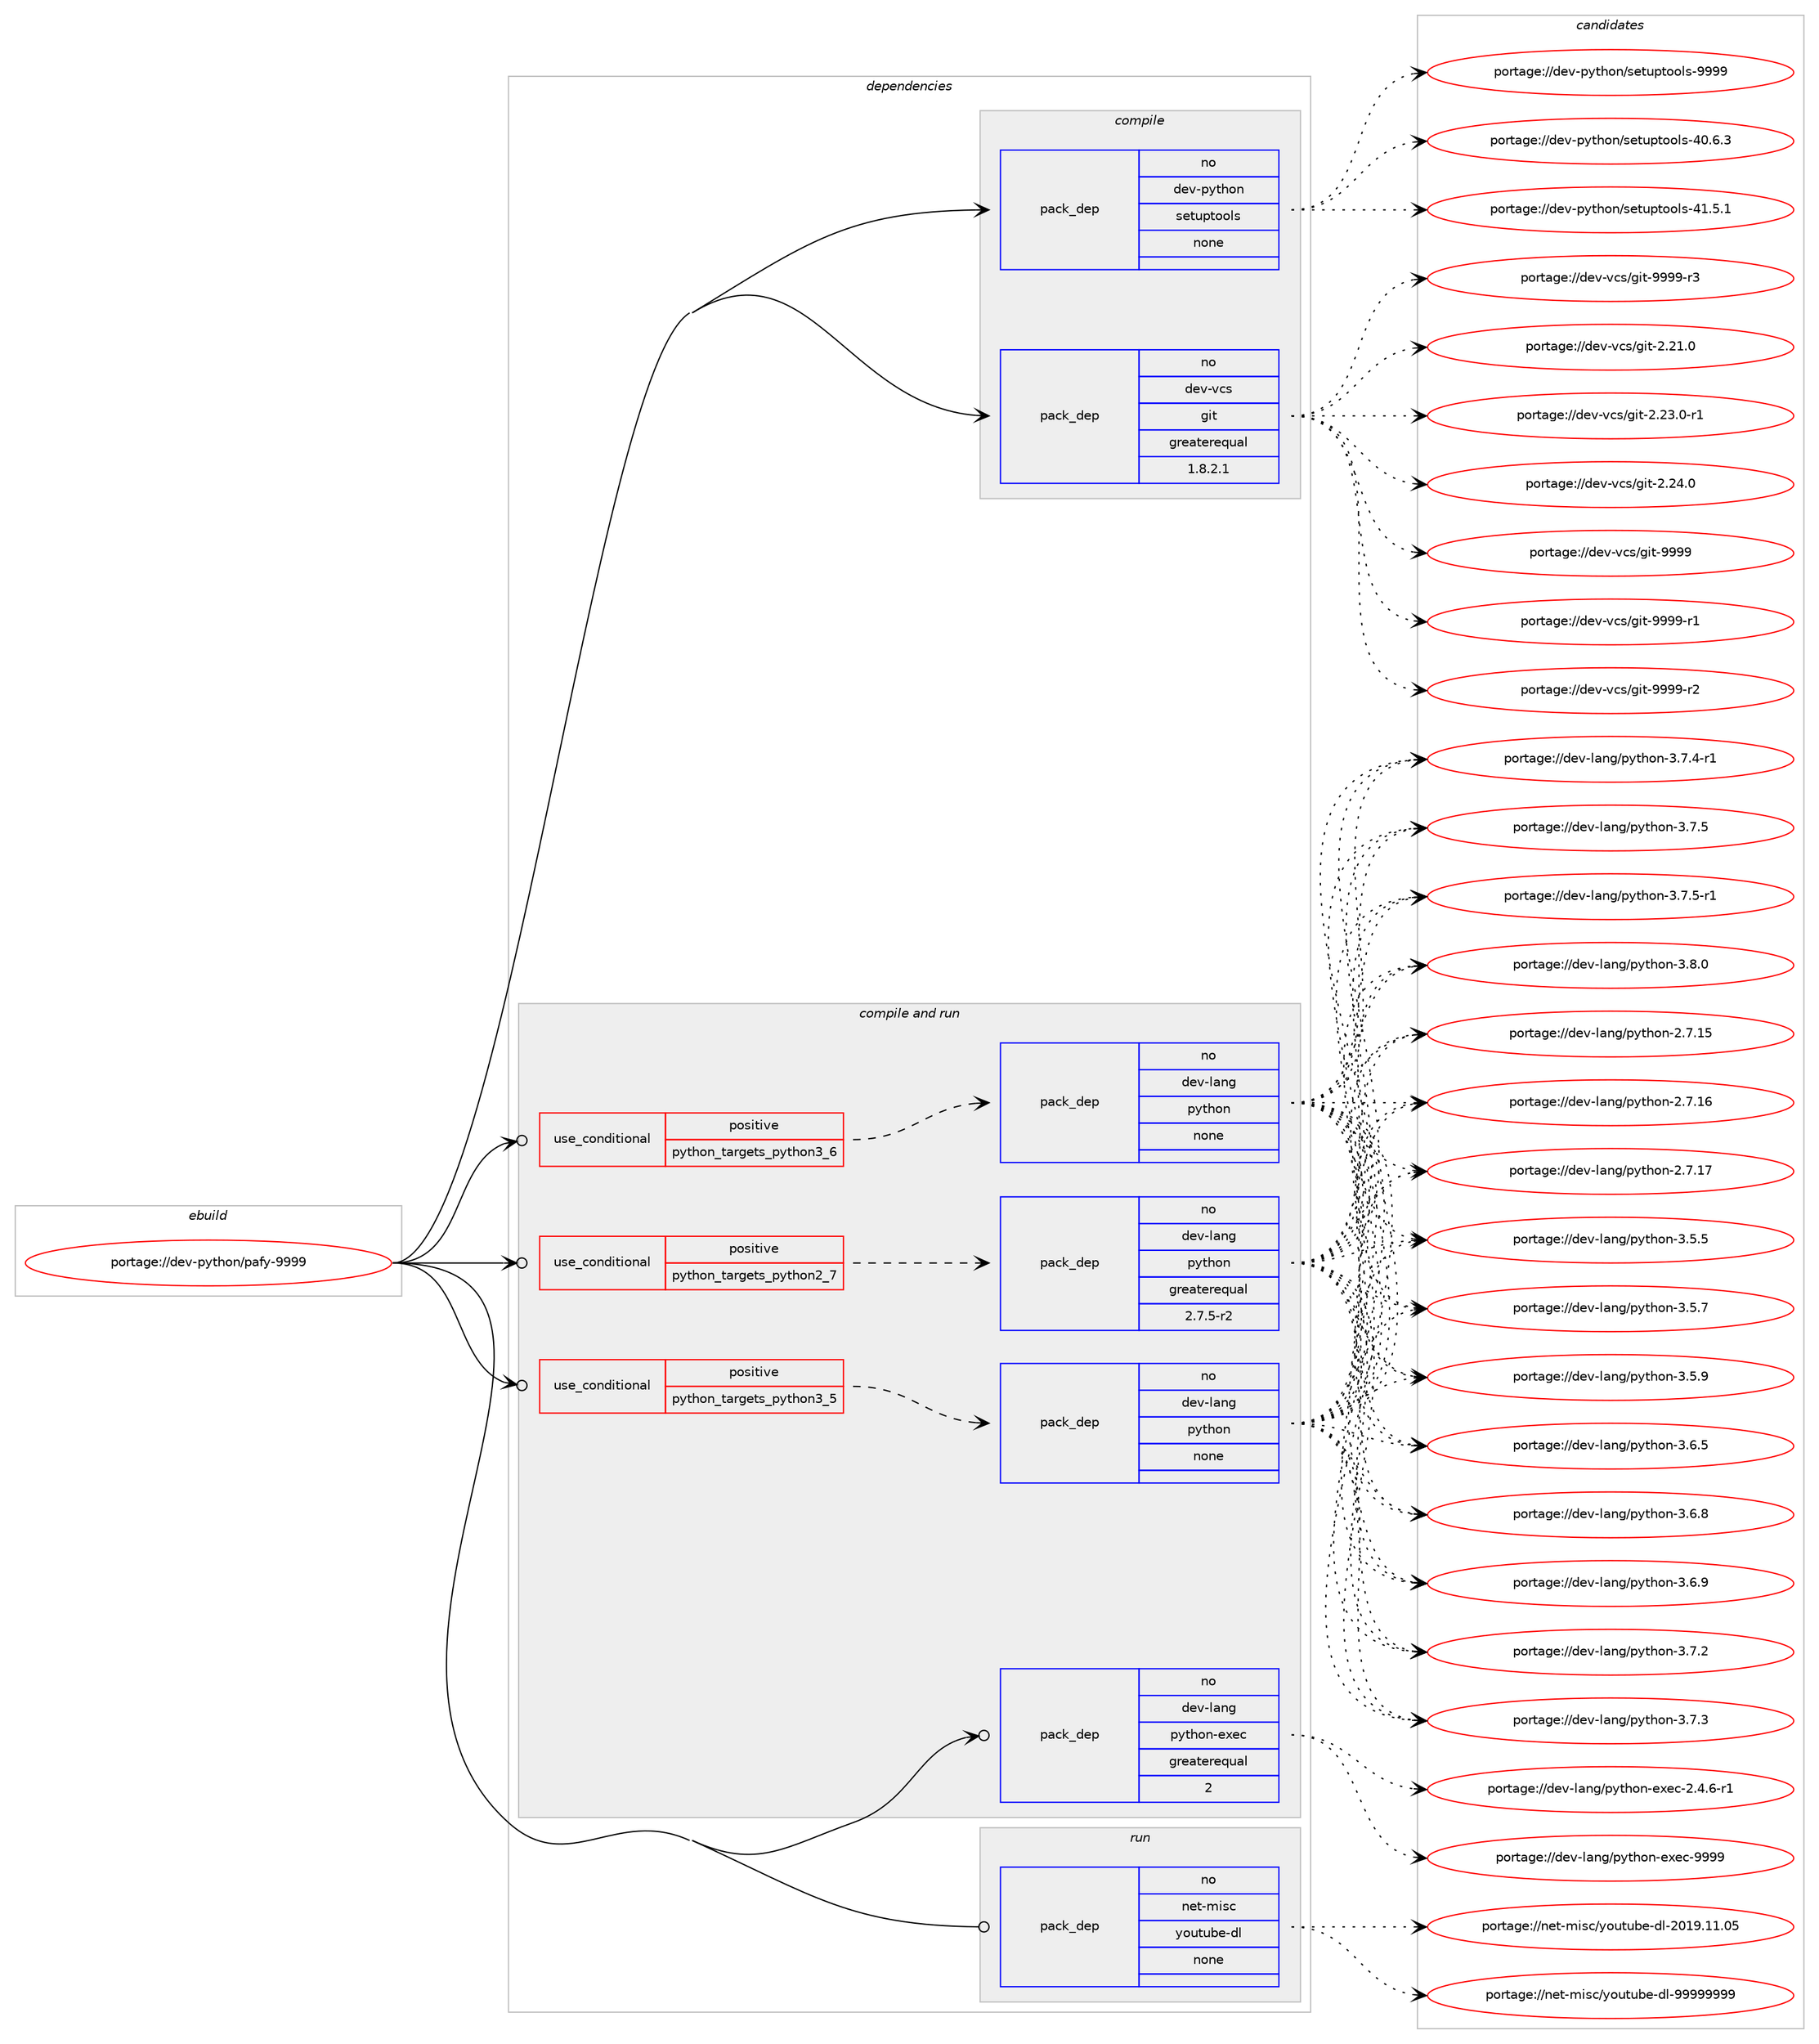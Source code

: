digraph prolog {

# *************
# Graph options
# *************

newrank=true;
concentrate=true;
compound=true;
graph [rankdir=LR,fontname=Helvetica,fontsize=10,ranksep=1.5];#, ranksep=2.5, nodesep=0.2];
edge  [arrowhead=vee];
node  [fontname=Helvetica,fontsize=10];

# **********
# The ebuild
# **********

subgraph cluster_leftcol {
color=gray;
rank=same;
label=<<i>ebuild</i>>;
id [label="portage://dev-python/pafy-9999", color=red, width=4, href="../dev-python/pafy-9999.svg"];
}

# ****************
# The dependencies
# ****************

subgraph cluster_midcol {
color=gray;
label=<<i>dependencies</i>>;
subgraph cluster_compile {
fillcolor="#eeeeee";
style=filled;
label=<<i>compile</i>>;
subgraph pack118473 {
dependency155071 [label=<<TABLE BORDER="0" CELLBORDER="1" CELLSPACING="0" CELLPADDING="4" WIDTH="220"><TR><TD ROWSPAN="6" CELLPADDING="30">pack_dep</TD></TR><TR><TD WIDTH="110">no</TD></TR><TR><TD>dev-python</TD></TR><TR><TD>setuptools</TD></TR><TR><TD>none</TD></TR><TR><TD></TD></TR></TABLE>>, shape=none, color=blue];
}
id:e -> dependency155071:w [weight=20,style="solid",arrowhead="vee"];
subgraph pack118474 {
dependency155072 [label=<<TABLE BORDER="0" CELLBORDER="1" CELLSPACING="0" CELLPADDING="4" WIDTH="220"><TR><TD ROWSPAN="6" CELLPADDING="30">pack_dep</TD></TR><TR><TD WIDTH="110">no</TD></TR><TR><TD>dev-vcs</TD></TR><TR><TD>git</TD></TR><TR><TD>greaterequal</TD></TR><TR><TD>1.8.2.1</TD></TR></TABLE>>, shape=none, color=blue];
}
id:e -> dependency155072:w [weight=20,style="solid",arrowhead="vee"];
}
subgraph cluster_compileandrun {
fillcolor="#eeeeee";
style=filled;
label=<<i>compile and run</i>>;
subgraph cond33265 {
dependency155073 [label=<<TABLE BORDER="0" CELLBORDER="1" CELLSPACING="0" CELLPADDING="4"><TR><TD ROWSPAN="3" CELLPADDING="10">use_conditional</TD></TR><TR><TD>positive</TD></TR><TR><TD>python_targets_python2_7</TD></TR></TABLE>>, shape=none, color=red];
subgraph pack118475 {
dependency155074 [label=<<TABLE BORDER="0" CELLBORDER="1" CELLSPACING="0" CELLPADDING="4" WIDTH="220"><TR><TD ROWSPAN="6" CELLPADDING="30">pack_dep</TD></TR><TR><TD WIDTH="110">no</TD></TR><TR><TD>dev-lang</TD></TR><TR><TD>python</TD></TR><TR><TD>greaterequal</TD></TR><TR><TD>2.7.5-r2</TD></TR></TABLE>>, shape=none, color=blue];
}
dependency155073:e -> dependency155074:w [weight=20,style="dashed",arrowhead="vee"];
}
id:e -> dependency155073:w [weight=20,style="solid",arrowhead="odotvee"];
subgraph cond33266 {
dependency155075 [label=<<TABLE BORDER="0" CELLBORDER="1" CELLSPACING="0" CELLPADDING="4"><TR><TD ROWSPAN="3" CELLPADDING="10">use_conditional</TD></TR><TR><TD>positive</TD></TR><TR><TD>python_targets_python3_5</TD></TR></TABLE>>, shape=none, color=red];
subgraph pack118476 {
dependency155076 [label=<<TABLE BORDER="0" CELLBORDER="1" CELLSPACING="0" CELLPADDING="4" WIDTH="220"><TR><TD ROWSPAN="6" CELLPADDING="30">pack_dep</TD></TR><TR><TD WIDTH="110">no</TD></TR><TR><TD>dev-lang</TD></TR><TR><TD>python</TD></TR><TR><TD>none</TD></TR><TR><TD></TD></TR></TABLE>>, shape=none, color=blue];
}
dependency155075:e -> dependency155076:w [weight=20,style="dashed",arrowhead="vee"];
}
id:e -> dependency155075:w [weight=20,style="solid",arrowhead="odotvee"];
subgraph cond33267 {
dependency155077 [label=<<TABLE BORDER="0" CELLBORDER="1" CELLSPACING="0" CELLPADDING="4"><TR><TD ROWSPAN="3" CELLPADDING="10">use_conditional</TD></TR><TR><TD>positive</TD></TR><TR><TD>python_targets_python3_6</TD></TR></TABLE>>, shape=none, color=red];
subgraph pack118477 {
dependency155078 [label=<<TABLE BORDER="0" CELLBORDER="1" CELLSPACING="0" CELLPADDING="4" WIDTH="220"><TR><TD ROWSPAN="6" CELLPADDING="30">pack_dep</TD></TR><TR><TD WIDTH="110">no</TD></TR><TR><TD>dev-lang</TD></TR><TR><TD>python</TD></TR><TR><TD>none</TD></TR><TR><TD></TD></TR></TABLE>>, shape=none, color=blue];
}
dependency155077:e -> dependency155078:w [weight=20,style="dashed",arrowhead="vee"];
}
id:e -> dependency155077:w [weight=20,style="solid",arrowhead="odotvee"];
subgraph pack118478 {
dependency155079 [label=<<TABLE BORDER="0" CELLBORDER="1" CELLSPACING="0" CELLPADDING="4" WIDTH="220"><TR><TD ROWSPAN="6" CELLPADDING="30">pack_dep</TD></TR><TR><TD WIDTH="110">no</TD></TR><TR><TD>dev-lang</TD></TR><TR><TD>python-exec</TD></TR><TR><TD>greaterequal</TD></TR><TR><TD>2</TD></TR></TABLE>>, shape=none, color=blue];
}
id:e -> dependency155079:w [weight=20,style="solid",arrowhead="odotvee"];
}
subgraph cluster_run {
fillcolor="#eeeeee";
style=filled;
label=<<i>run</i>>;
subgraph pack118479 {
dependency155080 [label=<<TABLE BORDER="0" CELLBORDER="1" CELLSPACING="0" CELLPADDING="4" WIDTH="220"><TR><TD ROWSPAN="6" CELLPADDING="30">pack_dep</TD></TR><TR><TD WIDTH="110">no</TD></TR><TR><TD>net-misc</TD></TR><TR><TD>youtube-dl</TD></TR><TR><TD>none</TD></TR><TR><TD></TD></TR></TABLE>>, shape=none, color=blue];
}
id:e -> dependency155080:w [weight=20,style="solid",arrowhead="odot"];
}
}

# **************
# The candidates
# **************

subgraph cluster_choices {
rank=same;
color=gray;
label=<<i>candidates</i>>;

subgraph choice118473 {
color=black;
nodesep=1;
choiceportage100101118451121211161041111104711510111611711211611111110811545524846544651 [label="portage://dev-python/setuptools-40.6.3", color=red, width=4,href="../dev-python/setuptools-40.6.3.svg"];
choiceportage100101118451121211161041111104711510111611711211611111110811545524946534649 [label="portage://dev-python/setuptools-41.5.1", color=red, width=4,href="../dev-python/setuptools-41.5.1.svg"];
choiceportage10010111845112121116104111110471151011161171121161111111081154557575757 [label="portage://dev-python/setuptools-9999", color=red, width=4,href="../dev-python/setuptools-9999.svg"];
dependency155071:e -> choiceportage100101118451121211161041111104711510111611711211611111110811545524846544651:w [style=dotted,weight="100"];
dependency155071:e -> choiceportage100101118451121211161041111104711510111611711211611111110811545524946534649:w [style=dotted,weight="100"];
dependency155071:e -> choiceportage10010111845112121116104111110471151011161171121161111111081154557575757:w [style=dotted,weight="100"];
}
subgraph choice118474 {
color=black;
nodesep=1;
choiceportage10010111845118991154710310511645504650494648 [label="portage://dev-vcs/git-2.21.0", color=red, width=4,href="../dev-vcs/git-2.21.0.svg"];
choiceportage100101118451189911547103105116455046505146484511449 [label="portage://dev-vcs/git-2.23.0-r1", color=red, width=4,href="../dev-vcs/git-2.23.0-r1.svg"];
choiceportage10010111845118991154710310511645504650524648 [label="portage://dev-vcs/git-2.24.0", color=red, width=4,href="../dev-vcs/git-2.24.0.svg"];
choiceportage1001011184511899115471031051164557575757 [label="portage://dev-vcs/git-9999", color=red, width=4,href="../dev-vcs/git-9999.svg"];
choiceportage10010111845118991154710310511645575757574511449 [label="portage://dev-vcs/git-9999-r1", color=red, width=4,href="../dev-vcs/git-9999-r1.svg"];
choiceportage10010111845118991154710310511645575757574511450 [label="portage://dev-vcs/git-9999-r2", color=red, width=4,href="../dev-vcs/git-9999-r2.svg"];
choiceportage10010111845118991154710310511645575757574511451 [label="portage://dev-vcs/git-9999-r3", color=red, width=4,href="../dev-vcs/git-9999-r3.svg"];
dependency155072:e -> choiceportage10010111845118991154710310511645504650494648:w [style=dotted,weight="100"];
dependency155072:e -> choiceportage100101118451189911547103105116455046505146484511449:w [style=dotted,weight="100"];
dependency155072:e -> choiceportage10010111845118991154710310511645504650524648:w [style=dotted,weight="100"];
dependency155072:e -> choiceportage1001011184511899115471031051164557575757:w [style=dotted,weight="100"];
dependency155072:e -> choiceportage10010111845118991154710310511645575757574511449:w [style=dotted,weight="100"];
dependency155072:e -> choiceportage10010111845118991154710310511645575757574511450:w [style=dotted,weight="100"];
dependency155072:e -> choiceportage10010111845118991154710310511645575757574511451:w [style=dotted,weight="100"];
}
subgraph choice118475 {
color=black;
nodesep=1;
choiceportage10010111845108971101034711212111610411111045504655464953 [label="portage://dev-lang/python-2.7.15", color=red, width=4,href="../dev-lang/python-2.7.15.svg"];
choiceportage10010111845108971101034711212111610411111045504655464954 [label="portage://dev-lang/python-2.7.16", color=red, width=4,href="../dev-lang/python-2.7.16.svg"];
choiceportage10010111845108971101034711212111610411111045504655464955 [label="portage://dev-lang/python-2.7.17", color=red, width=4,href="../dev-lang/python-2.7.17.svg"];
choiceportage100101118451089711010347112121116104111110455146534653 [label="portage://dev-lang/python-3.5.5", color=red, width=4,href="../dev-lang/python-3.5.5.svg"];
choiceportage100101118451089711010347112121116104111110455146534655 [label="portage://dev-lang/python-3.5.7", color=red, width=4,href="../dev-lang/python-3.5.7.svg"];
choiceportage100101118451089711010347112121116104111110455146534657 [label="portage://dev-lang/python-3.5.9", color=red, width=4,href="../dev-lang/python-3.5.9.svg"];
choiceportage100101118451089711010347112121116104111110455146544653 [label="portage://dev-lang/python-3.6.5", color=red, width=4,href="../dev-lang/python-3.6.5.svg"];
choiceportage100101118451089711010347112121116104111110455146544656 [label="portage://dev-lang/python-3.6.8", color=red, width=4,href="../dev-lang/python-3.6.8.svg"];
choiceportage100101118451089711010347112121116104111110455146544657 [label="portage://dev-lang/python-3.6.9", color=red, width=4,href="../dev-lang/python-3.6.9.svg"];
choiceportage100101118451089711010347112121116104111110455146554650 [label="portage://dev-lang/python-3.7.2", color=red, width=4,href="../dev-lang/python-3.7.2.svg"];
choiceportage100101118451089711010347112121116104111110455146554651 [label="portage://dev-lang/python-3.7.3", color=red, width=4,href="../dev-lang/python-3.7.3.svg"];
choiceportage1001011184510897110103471121211161041111104551465546524511449 [label="portage://dev-lang/python-3.7.4-r1", color=red, width=4,href="../dev-lang/python-3.7.4-r1.svg"];
choiceportage100101118451089711010347112121116104111110455146554653 [label="portage://dev-lang/python-3.7.5", color=red, width=4,href="../dev-lang/python-3.7.5.svg"];
choiceportage1001011184510897110103471121211161041111104551465546534511449 [label="portage://dev-lang/python-3.7.5-r1", color=red, width=4,href="../dev-lang/python-3.7.5-r1.svg"];
choiceportage100101118451089711010347112121116104111110455146564648 [label="portage://dev-lang/python-3.8.0", color=red, width=4,href="../dev-lang/python-3.8.0.svg"];
dependency155074:e -> choiceportage10010111845108971101034711212111610411111045504655464953:w [style=dotted,weight="100"];
dependency155074:e -> choiceportage10010111845108971101034711212111610411111045504655464954:w [style=dotted,weight="100"];
dependency155074:e -> choiceportage10010111845108971101034711212111610411111045504655464955:w [style=dotted,weight="100"];
dependency155074:e -> choiceportage100101118451089711010347112121116104111110455146534653:w [style=dotted,weight="100"];
dependency155074:e -> choiceportage100101118451089711010347112121116104111110455146534655:w [style=dotted,weight="100"];
dependency155074:e -> choiceportage100101118451089711010347112121116104111110455146534657:w [style=dotted,weight="100"];
dependency155074:e -> choiceportage100101118451089711010347112121116104111110455146544653:w [style=dotted,weight="100"];
dependency155074:e -> choiceportage100101118451089711010347112121116104111110455146544656:w [style=dotted,weight="100"];
dependency155074:e -> choiceportage100101118451089711010347112121116104111110455146544657:w [style=dotted,weight="100"];
dependency155074:e -> choiceportage100101118451089711010347112121116104111110455146554650:w [style=dotted,weight="100"];
dependency155074:e -> choiceportage100101118451089711010347112121116104111110455146554651:w [style=dotted,weight="100"];
dependency155074:e -> choiceportage1001011184510897110103471121211161041111104551465546524511449:w [style=dotted,weight="100"];
dependency155074:e -> choiceportage100101118451089711010347112121116104111110455146554653:w [style=dotted,weight="100"];
dependency155074:e -> choiceportage1001011184510897110103471121211161041111104551465546534511449:w [style=dotted,weight="100"];
dependency155074:e -> choiceportage100101118451089711010347112121116104111110455146564648:w [style=dotted,weight="100"];
}
subgraph choice118476 {
color=black;
nodesep=1;
choiceportage10010111845108971101034711212111610411111045504655464953 [label="portage://dev-lang/python-2.7.15", color=red, width=4,href="../dev-lang/python-2.7.15.svg"];
choiceportage10010111845108971101034711212111610411111045504655464954 [label="portage://dev-lang/python-2.7.16", color=red, width=4,href="../dev-lang/python-2.7.16.svg"];
choiceportage10010111845108971101034711212111610411111045504655464955 [label="portage://dev-lang/python-2.7.17", color=red, width=4,href="../dev-lang/python-2.7.17.svg"];
choiceportage100101118451089711010347112121116104111110455146534653 [label="portage://dev-lang/python-3.5.5", color=red, width=4,href="../dev-lang/python-3.5.5.svg"];
choiceportage100101118451089711010347112121116104111110455146534655 [label="portage://dev-lang/python-3.5.7", color=red, width=4,href="../dev-lang/python-3.5.7.svg"];
choiceportage100101118451089711010347112121116104111110455146534657 [label="portage://dev-lang/python-3.5.9", color=red, width=4,href="../dev-lang/python-3.5.9.svg"];
choiceportage100101118451089711010347112121116104111110455146544653 [label="portage://dev-lang/python-3.6.5", color=red, width=4,href="../dev-lang/python-3.6.5.svg"];
choiceportage100101118451089711010347112121116104111110455146544656 [label="portage://dev-lang/python-3.6.8", color=red, width=4,href="../dev-lang/python-3.6.8.svg"];
choiceportage100101118451089711010347112121116104111110455146544657 [label="portage://dev-lang/python-3.6.9", color=red, width=4,href="../dev-lang/python-3.6.9.svg"];
choiceportage100101118451089711010347112121116104111110455146554650 [label="portage://dev-lang/python-3.7.2", color=red, width=4,href="../dev-lang/python-3.7.2.svg"];
choiceportage100101118451089711010347112121116104111110455146554651 [label="portage://dev-lang/python-3.7.3", color=red, width=4,href="../dev-lang/python-3.7.3.svg"];
choiceportage1001011184510897110103471121211161041111104551465546524511449 [label="portage://dev-lang/python-3.7.4-r1", color=red, width=4,href="../dev-lang/python-3.7.4-r1.svg"];
choiceportage100101118451089711010347112121116104111110455146554653 [label="portage://dev-lang/python-3.7.5", color=red, width=4,href="../dev-lang/python-3.7.5.svg"];
choiceportage1001011184510897110103471121211161041111104551465546534511449 [label="portage://dev-lang/python-3.7.5-r1", color=red, width=4,href="../dev-lang/python-3.7.5-r1.svg"];
choiceportage100101118451089711010347112121116104111110455146564648 [label="portage://dev-lang/python-3.8.0", color=red, width=4,href="../dev-lang/python-3.8.0.svg"];
dependency155076:e -> choiceportage10010111845108971101034711212111610411111045504655464953:w [style=dotted,weight="100"];
dependency155076:e -> choiceportage10010111845108971101034711212111610411111045504655464954:w [style=dotted,weight="100"];
dependency155076:e -> choiceportage10010111845108971101034711212111610411111045504655464955:w [style=dotted,weight="100"];
dependency155076:e -> choiceportage100101118451089711010347112121116104111110455146534653:w [style=dotted,weight="100"];
dependency155076:e -> choiceportage100101118451089711010347112121116104111110455146534655:w [style=dotted,weight="100"];
dependency155076:e -> choiceportage100101118451089711010347112121116104111110455146534657:w [style=dotted,weight="100"];
dependency155076:e -> choiceportage100101118451089711010347112121116104111110455146544653:w [style=dotted,weight="100"];
dependency155076:e -> choiceportage100101118451089711010347112121116104111110455146544656:w [style=dotted,weight="100"];
dependency155076:e -> choiceportage100101118451089711010347112121116104111110455146544657:w [style=dotted,weight="100"];
dependency155076:e -> choiceportage100101118451089711010347112121116104111110455146554650:w [style=dotted,weight="100"];
dependency155076:e -> choiceportage100101118451089711010347112121116104111110455146554651:w [style=dotted,weight="100"];
dependency155076:e -> choiceportage1001011184510897110103471121211161041111104551465546524511449:w [style=dotted,weight="100"];
dependency155076:e -> choiceportage100101118451089711010347112121116104111110455146554653:w [style=dotted,weight="100"];
dependency155076:e -> choiceportage1001011184510897110103471121211161041111104551465546534511449:w [style=dotted,weight="100"];
dependency155076:e -> choiceportage100101118451089711010347112121116104111110455146564648:w [style=dotted,weight="100"];
}
subgraph choice118477 {
color=black;
nodesep=1;
choiceportage10010111845108971101034711212111610411111045504655464953 [label="portage://dev-lang/python-2.7.15", color=red, width=4,href="../dev-lang/python-2.7.15.svg"];
choiceportage10010111845108971101034711212111610411111045504655464954 [label="portage://dev-lang/python-2.7.16", color=red, width=4,href="../dev-lang/python-2.7.16.svg"];
choiceportage10010111845108971101034711212111610411111045504655464955 [label="portage://dev-lang/python-2.7.17", color=red, width=4,href="../dev-lang/python-2.7.17.svg"];
choiceportage100101118451089711010347112121116104111110455146534653 [label="portage://dev-lang/python-3.5.5", color=red, width=4,href="../dev-lang/python-3.5.5.svg"];
choiceportage100101118451089711010347112121116104111110455146534655 [label="portage://dev-lang/python-3.5.7", color=red, width=4,href="../dev-lang/python-3.5.7.svg"];
choiceportage100101118451089711010347112121116104111110455146534657 [label="portage://dev-lang/python-3.5.9", color=red, width=4,href="../dev-lang/python-3.5.9.svg"];
choiceportage100101118451089711010347112121116104111110455146544653 [label="portage://dev-lang/python-3.6.5", color=red, width=4,href="../dev-lang/python-3.6.5.svg"];
choiceportage100101118451089711010347112121116104111110455146544656 [label="portage://dev-lang/python-3.6.8", color=red, width=4,href="../dev-lang/python-3.6.8.svg"];
choiceportage100101118451089711010347112121116104111110455146544657 [label="portage://dev-lang/python-3.6.9", color=red, width=4,href="../dev-lang/python-3.6.9.svg"];
choiceportage100101118451089711010347112121116104111110455146554650 [label="portage://dev-lang/python-3.7.2", color=red, width=4,href="../dev-lang/python-3.7.2.svg"];
choiceportage100101118451089711010347112121116104111110455146554651 [label="portage://dev-lang/python-3.7.3", color=red, width=4,href="../dev-lang/python-3.7.3.svg"];
choiceportage1001011184510897110103471121211161041111104551465546524511449 [label="portage://dev-lang/python-3.7.4-r1", color=red, width=4,href="../dev-lang/python-3.7.4-r1.svg"];
choiceportage100101118451089711010347112121116104111110455146554653 [label="portage://dev-lang/python-3.7.5", color=red, width=4,href="../dev-lang/python-3.7.5.svg"];
choiceportage1001011184510897110103471121211161041111104551465546534511449 [label="portage://dev-lang/python-3.7.5-r1", color=red, width=4,href="../dev-lang/python-3.7.5-r1.svg"];
choiceportage100101118451089711010347112121116104111110455146564648 [label="portage://dev-lang/python-3.8.0", color=red, width=4,href="../dev-lang/python-3.8.0.svg"];
dependency155078:e -> choiceportage10010111845108971101034711212111610411111045504655464953:w [style=dotted,weight="100"];
dependency155078:e -> choiceportage10010111845108971101034711212111610411111045504655464954:w [style=dotted,weight="100"];
dependency155078:e -> choiceportage10010111845108971101034711212111610411111045504655464955:w [style=dotted,weight="100"];
dependency155078:e -> choiceportage100101118451089711010347112121116104111110455146534653:w [style=dotted,weight="100"];
dependency155078:e -> choiceportage100101118451089711010347112121116104111110455146534655:w [style=dotted,weight="100"];
dependency155078:e -> choiceportage100101118451089711010347112121116104111110455146534657:w [style=dotted,weight="100"];
dependency155078:e -> choiceportage100101118451089711010347112121116104111110455146544653:w [style=dotted,weight="100"];
dependency155078:e -> choiceportage100101118451089711010347112121116104111110455146544656:w [style=dotted,weight="100"];
dependency155078:e -> choiceportage100101118451089711010347112121116104111110455146544657:w [style=dotted,weight="100"];
dependency155078:e -> choiceportage100101118451089711010347112121116104111110455146554650:w [style=dotted,weight="100"];
dependency155078:e -> choiceportage100101118451089711010347112121116104111110455146554651:w [style=dotted,weight="100"];
dependency155078:e -> choiceportage1001011184510897110103471121211161041111104551465546524511449:w [style=dotted,weight="100"];
dependency155078:e -> choiceportage100101118451089711010347112121116104111110455146554653:w [style=dotted,weight="100"];
dependency155078:e -> choiceportage1001011184510897110103471121211161041111104551465546534511449:w [style=dotted,weight="100"];
dependency155078:e -> choiceportage100101118451089711010347112121116104111110455146564648:w [style=dotted,weight="100"];
}
subgraph choice118478 {
color=black;
nodesep=1;
choiceportage10010111845108971101034711212111610411111045101120101994550465246544511449 [label="portage://dev-lang/python-exec-2.4.6-r1", color=red, width=4,href="../dev-lang/python-exec-2.4.6-r1.svg"];
choiceportage10010111845108971101034711212111610411111045101120101994557575757 [label="portage://dev-lang/python-exec-9999", color=red, width=4,href="../dev-lang/python-exec-9999.svg"];
dependency155079:e -> choiceportage10010111845108971101034711212111610411111045101120101994550465246544511449:w [style=dotted,weight="100"];
dependency155079:e -> choiceportage10010111845108971101034711212111610411111045101120101994557575757:w [style=dotted,weight="100"];
}
subgraph choice118479 {
color=black;
nodesep=1;
choiceportage11010111645109105115994712111111711611798101451001084550484957464949464853 [label="portage://net-misc/youtube-dl-2019.11.05", color=red, width=4,href="../net-misc/youtube-dl-2019.11.05.svg"];
choiceportage1101011164510910511599471211111171161179810145100108455757575757575757 [label="portage://net-misc/youtube-dl-99999999", color=red, width=4,href="../net-misc/youtube-dl-99999999.svg"];
dependency155080:e -> choiceportage11010111645109105115994712111111711611798101451001084550484957464949464853:w [style=dotted,weight="100"];
dependency155080:e -> choiceportage1101011164510910511599471211111171161179810145100108455757575757575757:w [style=dotted,weight="100"];
}
}

}
